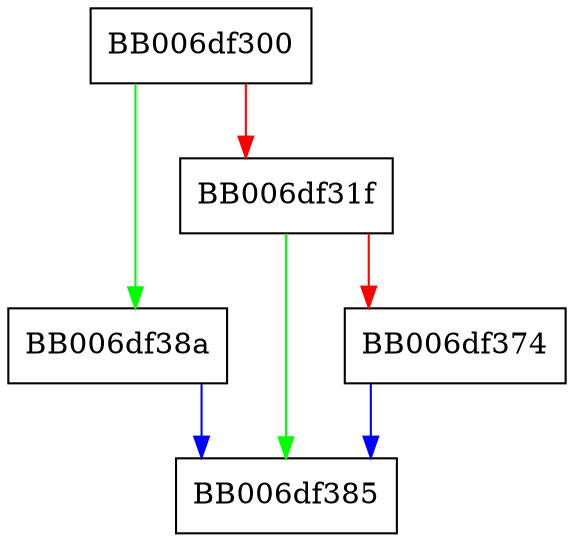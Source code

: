 digraph drbg_ctr_new {
  node [shape="box"];
  graph [splines=ortho];
  BB006df300 -> BB006df38a [color="green"];
  BB006df300 -> BB006df31f [color="red"];
  BB006df31f -> BB006df385 [color="green"];
  BB006df31f -> BB006df374 [color="red"];
  BB006df374 -> BB006df385 [color="blue"];
  BB006df38a -> BB006df385 [color="blue"];
}